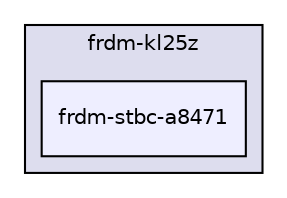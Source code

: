 digraph "boardkit/frdm-kl25z/frdm-stbc-a8471" {
  compound=true
  node [ fontsize="10", fontname="Helvetica"];
  edge [ labelfontsize="10", labelfontname="Helvetica"];
  subgraph clusterdir_f2aadd68a764bb6133fbd87649d632b2 {
    graph [ bgcolor="#ddddee", pencolor="black", label="frdm-kl25z" fontname="Helvetica", fontsize="10", URL="dir_f2aadd68a764bb6133fbd87649d632b2.html"]
  dir_54eb647d12bc0a5306a611726d08cf3b [shape=box, label="frdm-stbc-a8471", style="filled", fillcolor="#eeeeff", pencolor="black", URL="dir_54eb647d12bc0a5306a611726d08cf3b.html"];
  }
}
